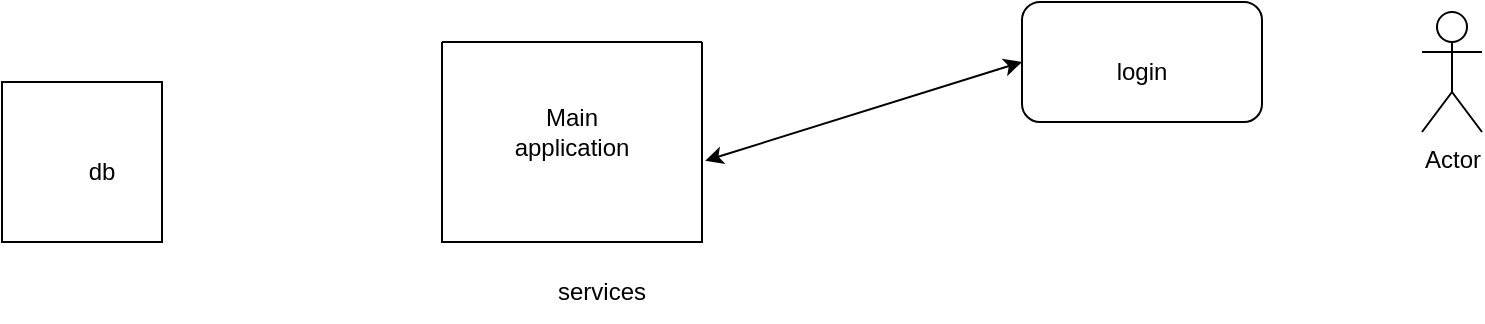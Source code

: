 <mxfile version="15.6.2" type="github"><diagram id="ukeE1XNg5fwjgiVBrp2D" name="Page-1"><mxGraphModel dx="1038" dy="547" grid="1" gridSize="10" guides="1" tooltips="1" connect="1" arrows="1" fold="1" page="1" pageScale="1" pageWidth="827" pageHeight="1169" math="0" shadow="0"><root><mxCell id="0"/><mxCell id="1" parent="0"/><mxCell id="S32i3OY7F1QHZ9_EivVi-1" value="" style="swimlane;startSize=0;" vertex="1" parent="1"><mxGeometry x="240" y="110" width="130" height="100" as="geometry"/></mxCell><mxCell id="S32i3OY7F1QHZ9_EivVi-4" value="Main application" style="text;html=1;strokeColor=none;fillColor=none;align=center;verticalAlign=middle;whiteSpace=wrap;rounded=0;" vertex="1" parent="S32i3OY7F1QHZ9_EivVi-1"><mxGeometry x="35" y="30" width="60" height="30" as="geometry"/></mxCell><mxCell id="S32i3OY7F1QHZ9_EivVi-2" value="" style="rounded=1;whiteSpace=wrap;html=1;" vertex="1" parent="1"><mxGeometry x="530" y="90" width="120" height="60" as="geometry"/></mxCell><mxCell id="S32i3OY7F1QHZ9_EivVi-3" value="login" style="text;html=1;strokeColor=none;fillColor=none;align=center;verticalAlign=middle;whiteSpace=wrap;rounded=0;" vertex="1" parent="1"><mxGeometry x="560" y="110" width="60" height="30" as="geometry"/></mxCell><mxCell id="S32i3OY7F1QHZ9_EivVi-5" value="Actor" style="shape=umlActor;verticalLabelPosition=bottom;verticalAlign=top;html=1;outlineConnect=0;" vertex="1" parent="1"><mxGeometry x="730" y="95" width="30" height="60" as="geometry"/></mxCell><mxCell id="S32i3OY7F1QHZ9_EivVi-6" value="" style="endArrow=classic;startArrow=classic;html=1;rounded=0;exitX=1.012;exitY=0.594;exitDx=0;exitDy=0;exitPerimeter=0;" edge="1" parent="1" source="S32i3OY7F1QHZ9_EivVi-1"><mxGeometry width="50" height="50" relative="1" as="geometry"><mxPoint x="390" y="300" as="sourcePoint"/><mxPoint x="530" y="120" as="targetPoint"/><Array as="points"><mxPoint x="530" y="120"/></Array></mxGeometry></mxCell><mxCell id="S32i3OY7F1QHZ9_EivVi-7" value="" style="whiteSpace=wrap;html=1;aspect=fixed;" vertex="1" parent="1"><mxGeometry x="20" y="130" width="80" height="80" as="geometry"/></mxCell><mxCell id="S32i3OY7F1QHZ9_EivVi-8" value="db" style="text;html=1;strokeColor=none;fillColor=none;align=center;verticalAlign=middle;whiteSpace=wrap;rounded=0;" vertex="1" parent="1"><mxGeometry x="40" y="160" width="60" height="30" as="geometry"/></mxCell><mxCell id="S32i3OY7F1QHZ9_EivVi-9" value="services&lt;br&gt;" style="text;html=1;strokeColor=none;fillColor=none;align=center;verticalAlign=middle;whiteSpace=wrap;rounded=0;" vertex="1" parent="1"><mxGeometry x="290" y="220" width="60" height="30" as="geometry"/></mxCell></root></mxGraphModel></diagram></mxfile>